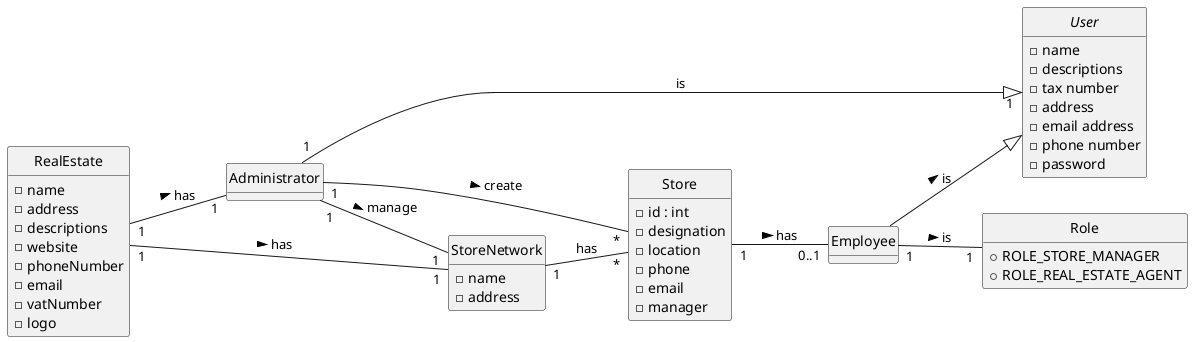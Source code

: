 @startuml
skinparam monochrome true
skinparam packageStyle rectangle
skinparam shadowing false

left to right direction


hide circle
hide methods

class RealEstate{
   - name
   - address
   - descriptions
   - website
   - phoneNumber
   - email
   - vatNumber
   - logo

}
abstract class User{
   - name
   - descriptions
  -  tax number
  -  address
  -  email address
  -  phone number
  -  password
}
class StoreNetwork{
    - name
    - address
}

class Store {
    - id : int
    - designation
    - location
    - phone
    - email
    - manager
}
class Administrator{
}

class Employee {
}
enum Role{
    + ROLE_STORE_MANAGER
    + ROLE_REAL_ESTATE_AGENT
}
StoreNetwork "1"--"*" Store : has
Store "1"--"0..1" Employee : has  >
Employee "1"--"1" Role : is >
Employee --|> User : is >

RealEstate "1"--"1" Administrator:has >
RealEstate "1"--"1" StoreNetwork :has >
Administrator "1"--"*" Store : create >
Administrator "1"--"1" StoreNetwork : manage >
Administrator "1"-|>"1" User : is
@enduml
